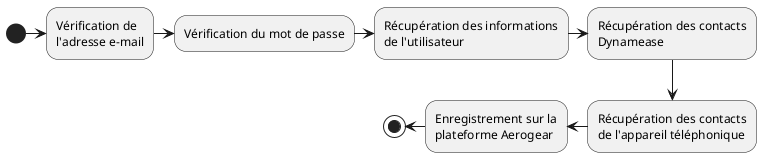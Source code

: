 @startuml

(*) -right-> "Vérification de
	l'adresse e-mail"
-right-> "Vérification du mot de passe"
-right-> "Récupération des informations
	de l'utilisateur"
-right-> "Récupération des contacts
	Dynamease"
--> "Récupération des contacts
	de l'appareil téléphonique"
-left-> "Enregistrement sur la
	plateforme Aerogear"
-left-> (*)

@enduml